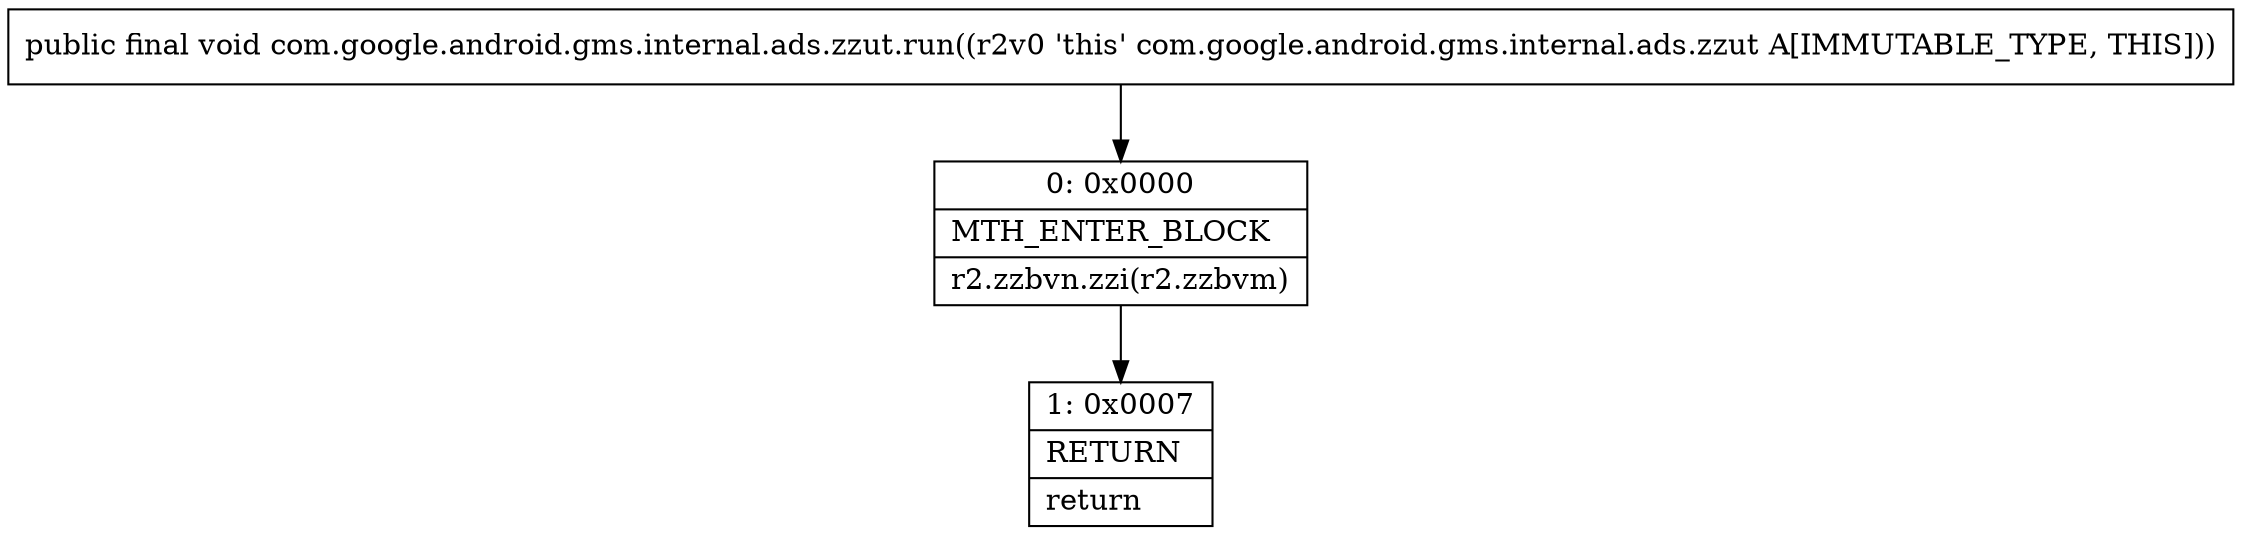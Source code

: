 digraph "CFG forcom.google.android.gms.internal.ads.zzut.run()V" {
Node_0 [shape=record,label="{0\:\ 0x0000|MTH_ENTER_BLOCK\l|r2.zzbvn.zzi(r2.zzbvm)\l}"];
Node_1 [shape=record,label="{1\:\ 0x0007|RETURN\l|return\l}"];
MethodNode[shape=record,label="{public final void com.google.android.gms.internal.ads.zzut.run((r2v0 'this' com.google.android.gms.internal.ads.zzut A[IMMUTABLE_TYPE, THIS])) }"];
MethodNode -> Node_0;
Node_0 -> Node_1;
}


